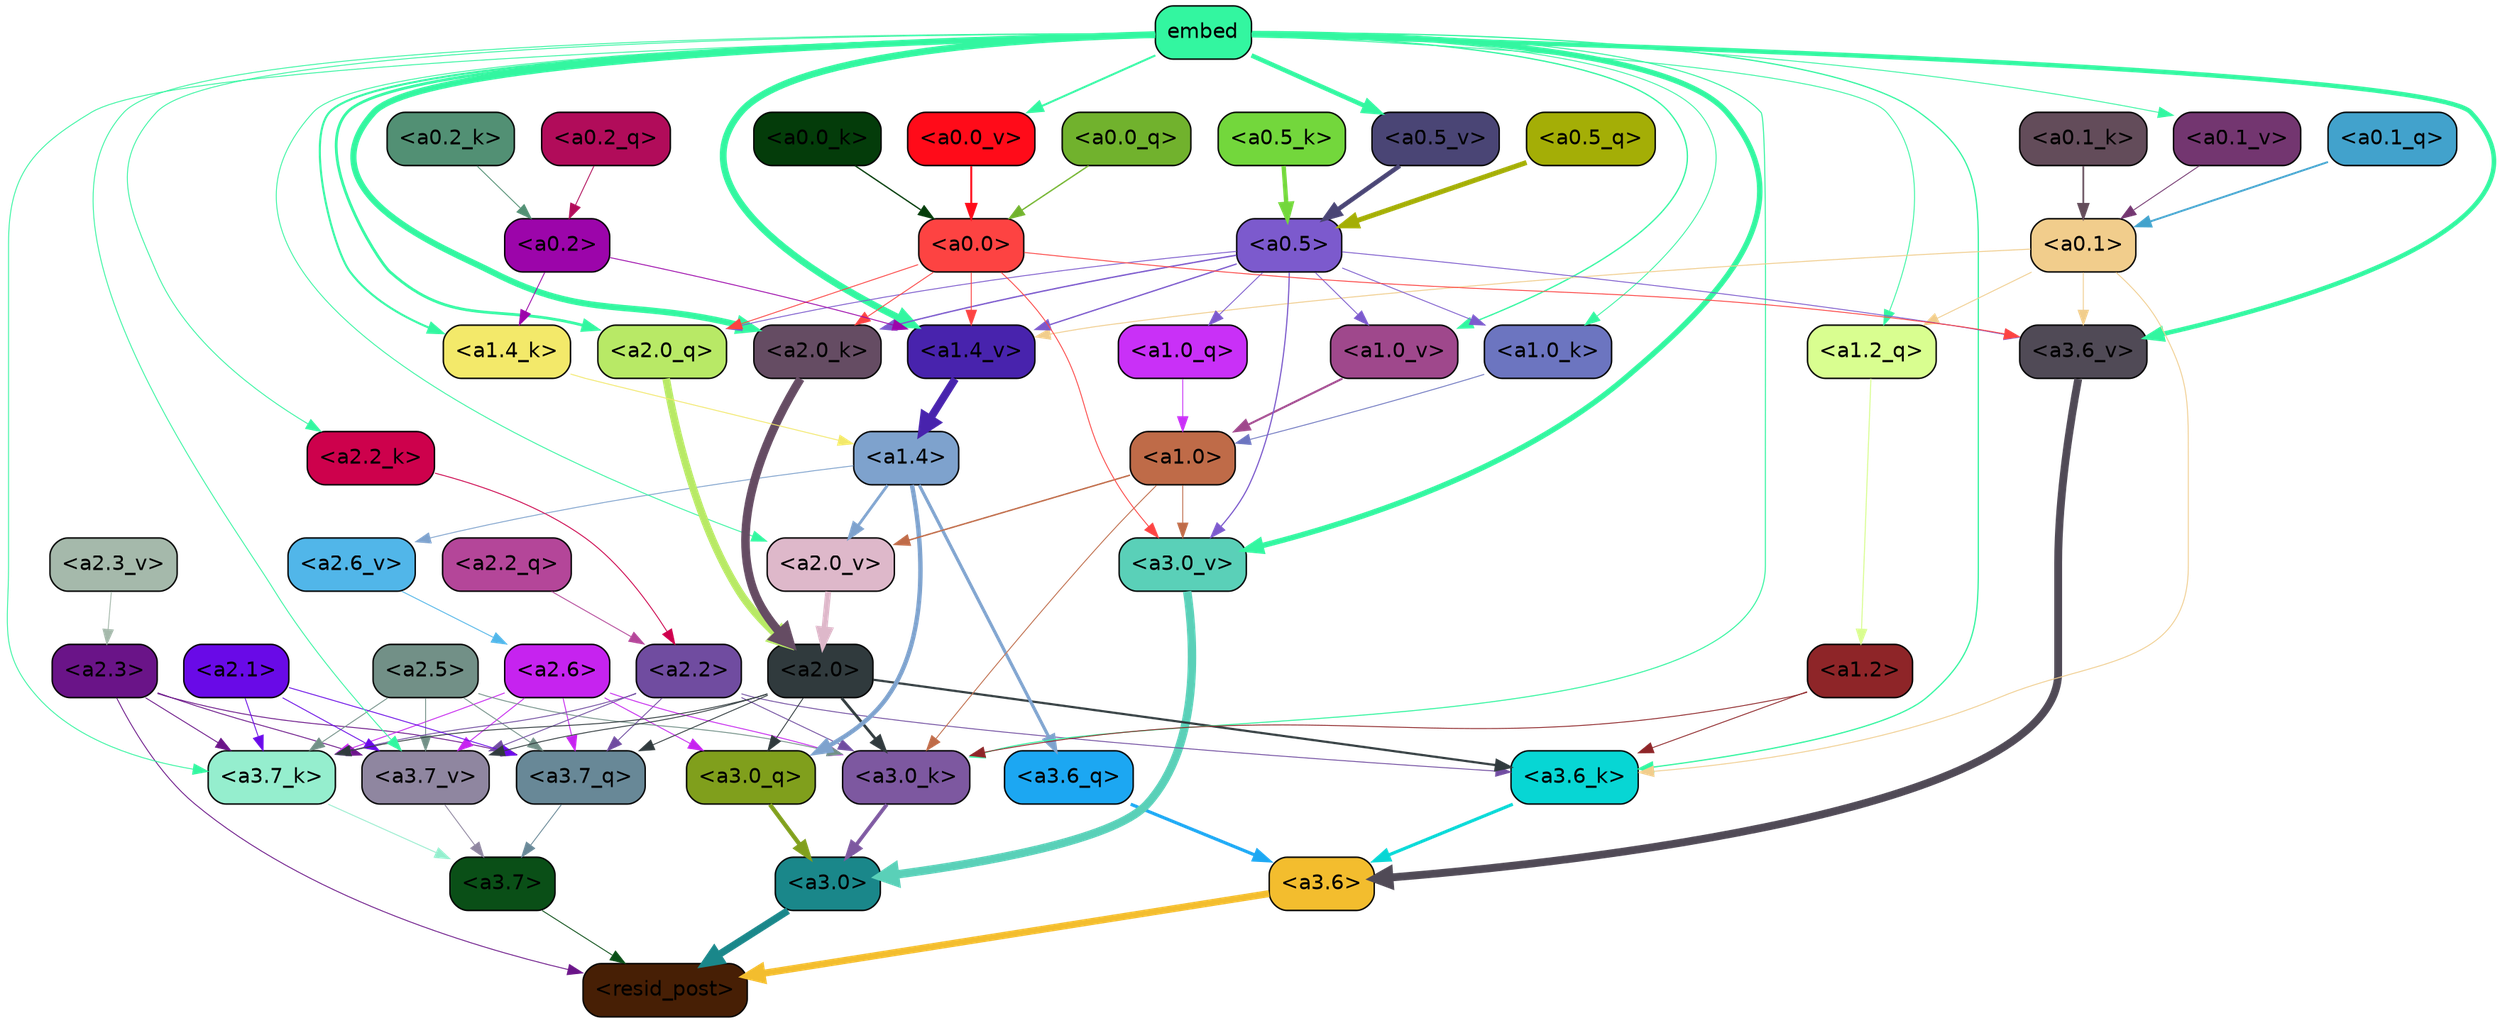 strict digraph "" {
	graph [bgcolor=transparent,
		layout=dot,
		overlap=false,
		splines=true
	];
	"<a3.7>"	[color=black,
		fillcolor="#0a4f17",
		fontname=Helvetica,
		shape=box,
		style="filled, rounded"];
	"<resid_post>"	[color=black,
		fillcolor="#471f05",
		fontname=Helvetica,
		shape=box,
		style="filled, rounded"];
	"<a3.7>" -> "<resid_post>"	[color="#0a4f17",
		penwidth=0.6];
	"<a3.6>"	[color=black,
		fillcolor="#f3bd2e",
		fontname=Helvetica,
		shape=box,
		style="filled, rounded"];
	"<a3.6>" -> "<resid_post>"	[color="#f3bd2e",
		penwidth=4.752790808677673];
	"<a3.0>"	[color=black,
		fillcolor="#1a878a",
		fontname=Helvetica,
		shape=box,
		style="filled, rounded"];
	"<a3.0>" -> "<resid_post>"	[color="#1a878a",
		penwidth=4.897669434547424];
	"<a2.3>"	[color=black,
		fillcolor="#6a1488",
		fontname=Helvetica,
		shape=box,
		style="filled, rounded"];
	"<a2.3>" -> "<resid_post>"	[color="#6a1488",
		penwidth=0.6];
	"<a3.7_q>"	[color=black,
		fillcolor="#688897",
		fontname=Helvetica,
		shape=box,
		style="filled, rounded"];
	"<a2.3>" -> "<a3.7_q>"	[color="#6a1488",
		penwidth=0.6];
	"<a3.7_k>"	[color=black,
		fillcolor="#95eece",
		fontname=Helvetica,
		shape=box,
		style="filled, rounded"];
	"<a2.3>" -> "<a3.7_k>"	[color="#6a1488",
		penwidth=0.6];
	"<a3.7_v>"	[color=black,
		fillcolor="#8f86a0",
		fontname=Helvetica,
		shape=box,
		style="filled, rounded"];
	"<a2.3>" -> "<a3.7_v>"	[color="#6a1488",
		penwidth=0.6];
	"<a3.7_q>" -> "<a3.7>"	[color="#688897",
		penwidth=0.6];
	"<a3.6_q>"	[color=black,
		fillcolor="#1ca7f2",
		fontname=Helvetica,
		shape=box,
		style="filled, rounded"];
	"<a3.6_q>" -> "<a3.6>"	[color="#1ca7f2",
		penwidth=2.160832464694977];
	"<a3.0_q>"	[color=black,
		fillcolor="#809f1c",
		fontname=Helvetica,
		shape=box,
		style="filled, rounded"];
	"<a3.0_q>" -> "<a3.0>"	[color="#809f1c",
		penwidth=2.870753765106201];
	"<a3.7_k>" -> "<a3.7>"	[color="#95eece",
		penwidth=0.6];
	"<a3.6_k>"	[color=black,
		fillcolor="#07d6d4",
		fontname=Helvetica,
		shape=box,
		style="filled, rounded"];
	"<a3.6_k>" -> "<a3.6>"	[color="#07d6d4",
		penwidth=2.13908451795578];
	"<a3.0_k>"	[color=black,
		fillcolor="#7d58a0",
		fontname=Helvetica,
		shape=box,
		style="filled, rounded"];
	"<a3.0_k>" -> "<a3.0>"	[color="#7d58a0",
		penwidth=2.520303964614868];
	"<a3.7_v>" -> "<a3.7>"	[color="#8f86a0",
		penwidth=0.6];
	"<a3.6_v>"	[color=black,
		fillcolor="#504a56",
		fontname=Helvetica,
		shape=box,
		style="filled, rounded"];
	"<a3.6_v>" -> "<a3.6>"	[color="#504a56",
		penwidth=5.297133803367615];
	"<a3.0_v>"	[color=black,
		fillcolor="#5ad0b8",
		fontname=Helvetica,
		shape=box,
		style="filled, rounded"];
	"<a3.0_v>" -> "<a3.0>"	[color="#5ad0b8",
		penwidth=5.680712580680847];
	"<a2.6>"	[color=black,
		fillcolor="#c623ef",
		fontname=Helvetica,
		shape=box,
		style="filled, rounded"];
	"<a2.6>" -> "<a3.7_q>"	[color="#c623ef",
		penwidth=0.6];
	"<a2.6>" -> "<a3.0_q>"	[color="#c623ef",
		penwidth=0.6];
	"<a2.6>" -> "<a3.7_k>"	[color="#c623ef",
		penwidth=0.6];
	"<a2.6>" -> "<a3.0_k>"	[color="#c623ef",
		penwidth=0.6];
	"<a2.6>" -> "<a3.7_v>"	[color="#c623ef",
		penwidth=0.6];
	"<a2.5>"	[color=black,
		fillcolor="#729087",
		fontname=Helvetica,
		shape=box,
		style="filled, rounded"];
	"<a2.5>" -> "<a3.7_q>"	[color="#729087",
		penwidth=0.6];
	"<a2.5>" -> "<a3.7_k>"	[color="#729087",
		penwidth=0.6];
	"<a2.5>" -> "<a3.0_k>"	[color="#729087",
		penwidth=0.6];
	"<a2.5>" -> "<a3.7_v>"	[color="#729087",
		penwidth=0.6];
	"<a2.2>"	[color=black,
		fillcolor="#704ca0",
		fontname=Helvetica,
		shape=box,
		style="filled, rounded"];
	"<a2.2>" -> "<a3.7_q>"	[color="#704ca0",
		penwidth=0.6];
	"<a2.2>" -> "<a3.7_k>"	[color="#704ca0",
		penwidth=0.6];
	"<a2.2>" -> "<a3.6_k>"	[color="#704ca0",
		penwidth=0.6];
	"<a2.2>" -> "<a3.0_k>"	[color="#704ca0",
		penwidth=0.6];
	"<a2.2>" -> "<a3.7_v>"	[color="#704ca0",
		penwidth=0.6];
	"<a2.1>"	[color=black,
		fillcolor="#690ae7",
		fontname=Helvetica,
		shape=box,
		style="filled, rounded"];
	"<a2.1>" -> "<a3.7_q>"	[color="#690ae7",
		penwidth=0.6];
	"<a2.1>" -> "<a3.7_k>"	[color="#690ae7",
		penwidth=0.6];
	"<a2.1>" -> "<a3.7_v>"	[color="#690ae7",
		penwidth=0.6];
	"<a2.0>"	[color=black,
		fillcolor="#303a3d",
		fontname=Helvetica,
		shape=box,
		style="filled, rounded"];
	"<a2.0>" -> "<a3.7_q>"	[color="#303a3d",
		penwidth=0.6];
	"<a2.0>" -> "<a3.0_q>"	[color="#303a3d",
		penwidth=0.6];
	"<a2.0>" -> "<a3.7_k>"	[color="#303a3d",
		penwidth=0.6];
	"<a2.0>" -> "<a3.6_k>"	[color="#303a3d",
		penwidth=1.4811622872948647];
	"<a2.0>" -> "<a3.0_k>"	[color="#303a3d",
		penwidth=1.8632715698331594];
	"<a2.0>" -> "<a3.7_v>"	[color="#303a3d",
		penwidth=0.6];
	"<a1.4>"	[color=black,
		fillcolor="#7ea2cd",
		fontname=Helvetica,
		shape=box,
		style="filled, rounded"];
	"<a1.4>" -> "<a3.6_q>"	[color="#7ea2cd",
		penwidth=2.1468575447797775];
	"<a1.4>" -> "<a3.0_q>"	[color="#7ea2cd",
		penwidth=3.0006065368652344];
	"<a2.6_v>"	[color=black,
		fillcolor="#51b6e9",
		fontname=Helvetica,
		shape=box,
		style="filled, rounded"];
	"<a1.4>" -> "<a2.6_v>"	[color="#7ea2cd",
		penwidth=0.6];
	"<a2.0_v>"	[color=black,
		fillcolor="#deb8ca",
		fontname=Helvetica,
		shape=box,
		style="filled, rounded"];
	"<a1.4>" -> "<a2.0_v>"	[color="#7ea2cd",
		penwidth=1.8759949803352356];
	embed	[color=black,
		fillcolor="#33f6a0",
		fontname=Helvetica,
		shape=box,
		style="filled, rounded"];
	embed -> "<a3.7_k>"	[color="#33f6a0",
		penwidth=0.6];
	embed -> "<a3.6_k>"	[color="#33f6a0",
		penwidth=0.8410270567983389];
	embed -> "<a3.0_k>"	[color="#33f6a0",
		penwidth=0.691851794719696];
	embed -> "<a3.7_v>"	[color="#33f6a0",
		penwidth=0.6];
	embed -> "<a3.6_v>"	[color="#33f6a0",
		penwidth=3.0758190751075745];
	embed -> "<a3.0_v>"	[color="#33f6a0",
		penwidth=3.6927278637886047];
	"<a2.0_q>"	[color=black,
		fillcolor="#b8e966",
		fontname=Helvetica,
		shape=box,
		style="filled, rounded"];
	embed -> "<a2.0_q>"	[color="#33f6a0",
		penwidth=1.8617419600486755];
	"<a2.2_k>"	[color=black,
		fillcolor="#cd014c",
		fontname=Helvetica,
		shape=box,
		style="filled, rounded"];
	embed -> "<a2.2_k>"	[color="#33f6a0",
		penwidth=0.6];
	"<a2.0_k>"	[color=black,
		fillcolor="#654c63",
		fontname=Helvetica,
		shape=box,
		style="filled, rounded"];
	embed -> "<a2.0_k>"	[color="#33f6a0",
		penwidth=4.189224064350128];
	embed -> "<a2.0_v>"	[color="#33f6a0",
		penwidth=0.6];
	"<a1.2_q>"	[color=black,
		fillcolor="#d9fe90",
		fontname=Helvetica,
		shape=box,
		style="filled, rounded"];
	embed -> "<a1.2_q>"	[color="#33f6a0",
		penwidth=0.603080153465271];
	"<a1.4_k>"	[color=black,
		fillcolor="#f3e96a",
		fontname=Helvetica,
		shape=box,
		style="filled, rounded"];
	embed -> "<a1.4_k>"	[color="#33f6a0",
		penwidth=1.3883130550384521];
	"<a1.0_k>"	[color=black,
		fillcolor="#6c75c0",
		fontname=Helvetica,
		shape=box,
		style="filled, rounded"];
	embed -> "<a1.0_k>"	[color="#33f6a0",
		penwidth=0.6];
	"<a1.4_v>"	[color=black,
		fillcolor="#4823ad",
		fontname=Helvetica,
		shape=box,
		style="filled, rounded"];
	embed -> "<a1.4_v>"	[color="#33f6a0",
		penwidth=4.585226953029633];
	"<a1.0_v>"	[color=black,
		fillcolor="#9f488c",
		fontname=Helvetica,
		shape=box,
		style="filled, rounded"];
	embed -> "<a1.0_v>"	[color="#33f6a0",
		penwidth=0.8794136047363281];
	"<a0.5_v>"	[color=black,
		fillcolor="#4a4575",
		fontname=Helvetica,
		shape=box,
		style="filled, rounded"];
	embed -> "<a0.5_v>"	[color="#33f6a0",
		penwidth=3.067227065563202];
	"<a0.1_v>"	[color=black,
		fillcolor="#733670",
		fontname=Helvetica,
		shape=box,
		style="filled, rounded"];
	embed -> "<a0.1_v>"	[color="#33f6a0",
		penwidth=0.6];
	"<a0.0_v>"	[color=black,
		fillcolor="#ff0b19",
		fontname=Helvetica,
		shape=box,
		style="filled, rounded"];
	embed -> "<a0.0_v>"	[color="#33f6a0",
		penwidth=1.3224979639053345];
	"<a1.2>"	[color=black,
		fillcolor="#8e2528",
		fontname=Helvetica,
		shape=box,
		style="filled, rounded"];
	"<a1.2>" -> "<a3.6_k>"	[color="#8e2528",
		penwidth=0.6];
	"<a1.2>" -> "<a3.0_k>"	[color="#8e2528",
		penwidth=0.6];
	"<a0.1>"	[color=black,
		fillcolor="#f1cd8c",
		fontname=Helvetica,
		shape=box,
		style="filled, rounded"];
	"<a0.1>" -> "<a3.6_k>"	[color="#f1cd8c",
		penwidth=0.6];
	"<a0.1>" -> "<a3.6_v>"	[color="#f1cd8c",
		penwidth=0.6];
	"<a0.1>" -> "<a1.2_q>"	[color="#f1cd8c",
		penwidth=0.6];
	"<a0.1>" -> "<a1.4_v>"	[color="#f1cd8c",
		penwidth=0.6243228018283844];
	"<a1.0>"	[color=black,
		fillcolor="#bf6b48",
		fontname=Helvetica,
		shape=box,
		style="filled, rounded"];
	"<a1.0>" -> "<a3.0_k>"	[color="#bf6b48",
		penwidth=0.6];
	"<a1.0>" -> "<a3.0_v>"	[color="#bf6b48",
		penwidth=0.6];
	"<a1.0>" -> "<a2.0_v>"	[color="#bf6b48",
		penwidth=0.9620223194360733];
	"<a0.5>"	[color=black,
		fillcolor="#7c5acd",
		fontname=Helvetica,
		shape=box,
		style="filled, rounded"];
	"<a0.5>" -> "<a3.6_v>"	[color="#7c5acd",
		penwidth=0.6];
	"<a0.5>" -> "<a3.0_v>"	[color="#7c5acd",
		penwidth=0.8028683364391327];
	"<a0.5>" -> "<a2.0_q>"	[color="#7c5acd",
		penwidth=0.6];
	"<a0.5>" -> "<a2.0_k>"	[color="#7c5acd",
		penwidth=0.9350990951061249];
	"<a1.0_q>"	[color=black,
		fillcolor="#c930f7",
		fontname=Helvetica,
		shape=box,
		style="filled, rounded"];
	"<a0.5>" -> "<a1.0_q>"	[color="#7c5acd",
		penwidth=0.6];
	"<a0.5>" -> "<a1.0_k>"	[color="#7c5acd",
		penwidth=0.6];
	"<a0.5>" -> "<a1.4_v>"	[color="#7c5acd",
		penwidth=0.9007003456354141];
	"<a0.5>" -> "<a1.0_v>"	[color="#7c5acd",
		penwidth=0.6];
	"<a0.0>"	[color=black,
		fillcolor="#fd4342",
		fontname=Helvetica,
		shape=box,
		style="filled, rounded"];
	"<a0.0>" -> "<a3.6_v>"	[color="#fd4342",
		penwidth=0.6];
	"<a0.0>" -> "<a3.0_v>"	[color="#fd4342",
		penwidth=0.6];
	"<a0.0>" -> "<a2.0_q>"	[color="#fd4342",
		penwidth=0.6];
	"<a0.0>" -> "<a2.0_k>"	[color="#fd4342",
		penwidth=0.6];
	"<a0.0>" -> "<a1.4_v>"	[color="#fd4342",
		penwidth=0.6];
	"<a2.2_q>"	[color=black,
		fillcolor="#b44699",
		fontname=Helvetica,
		shape=box,
		style="filled, rounded"];
	"<a2.2_q>" -> "<a2.2>"	[color="#b44699",
		penwidth=0.6];
	"<a2.0_q>" -> "<a2.0>"	[color="#b8e966",
		penwidth=5.1847569942474365];
	"<a2.2_k>" -> "<a2.2>"	[color="#cd014c",
		penwidth=0.6149471998214722];
	"<a2.0_k>" -> "<a2.0>"	[color="#654c63",
		penwidth=5.773491740226746];
	"<a2.6_v>" -> "<a2.6>"	[color="#51b6e9",
		penwidth=0.6];
	"<a2.3_v>"	[color=black,
		fillcolor="#a5b9ab",
		fontname=Helvetica,
		shape=box,
		style="filled, rounded"];
	"<a2.3_v>" -> "<a2.3>"	[color="#a5b9ab",
		penwidth=0.6];
	"<a2.0_v>" -> "<a2.0>"	[color="#deb8ca",
		penwidth=3.9731863737106323];
	"<a1.2_q>" -> "<a1.2>"	[color="#d9fe90",
		penwidth=0.6863181293010712];
	"<a1.0_q>" -> "<a1.0>"	[color="#c930f7",
		penwidth=0.6];
	"<a1.4_k>" -> "<a1.4>"	[color="#f3e96a",
		penwidth=0.6];
	"<a1.0_k>" -> "<a1.0>"	[color="#6c75c0",
		penwidth=0.6];
	"<a1.4_v>" -> "<a1.4>"	[color="#4823ad",
		penwidth=5.299546539783478];
	"<a1.0_v>" -> "<a1.0>"	[color="#9f488c",
		penwidth=1.3690393567085266];
	"<a0.2>"	[color=black,
		fillcolor="#9c05aa",
		fontname=Helvetica,
		shape=box,
		style="filled, rounded"];
	"<a0.2>" -> "<a1.4_k>"	[color="#9c05aa",
		penwidth=0.6];
	"<a0.2>" -> "<a1.4_v>"	[color="#9c05aa",
		penwidth=0.6];
	"<a0.5_q>"	[color=black,
		fillcolor="#a4ae06",
		fontname=Helvetica,
		shape=box,
		style="filled, rounded"];
	"<a0.5_q>" -> "<a0.5>"	[color="#a4ae06",
		penwidth=3.3617979288101196];
	"<a0.2_q>"	[color=black,
		fillcolor="#b10c5a",
		fontname=Helvetica,
		shape=box,
		style="filled, rounded"];
	"<a0.2_q>" -> "<a0.2>"	[color="#b10c5a",
		penwidth=0.6];
	"<a0.1_q>"	[color=black,
		fillcolor="#42a2cc",
		fontname=Helvetica,
		shape=box,
		style="filled, rounded"];
	"<a0.1_q>" -> "<a0.1>"	[color="#42a2cc",
		penwidth=1.2746449708938599];
	"<a0.0_q>"	[color=black,
		fillcolor="#71b22d",
		fontname=Helvetica,
		shape=box,
		style="filled, rounded"];
	"<a0.0_q>" -> "<a0.0>"	[color="#71b22d",
		penwidth=0.908722996711731];
	"<a0.5_k>"	[color=black,
		fillcolor="#73d73c",
		fontname=Helvetica,
		shape=box,
		style="filled, rounded"];
	"<a0.5_k>" -> "<a0.5>"	[color="#73d73c",
		penwidth=2.9678943157196045];
	"<a0.2_k>"	[color=black,
		fillcolor="#529074",
		fontname=Helvetica,
		shape=box,
		style="filled, rounded"];
	"<a0.2_k>" -> "<a0.2>"	[color="#529074",
		penwidth=0.6];
	"<a0.1_k>"	[color=black,
		fillcolor="#634c5a",
		fontname=Helvetica,
		shape=box,
		style="filled, rounded"];
	"<a0.1_k>" -> "<a0.1>"	[color="#634c5a",
		penwidth=1.1911210417747498];
	"<a0.0_k>"	[color=black,
		fillcolor="#043c0a",
		fontname=Helvetica,
		shape=box,
		style="filled, rounded"];
	"<a0.0_k>" -> "<a0.0>"	[color="#043c0a",
		penwidth=0.8891661167144775];
	"<a0.5_v>" -> "<a0.5>"	[color="#4a4575",
		penwidth=3.087551772594452];
	"<a0.1_v>" -> "<a0.1>"	[color="#733670",
		penwidth=0.6];
	"<a0.0_v>" -> "<a0.0>"	[color="#ff0b19",
		penwidth=1.3224871754646301];
}
